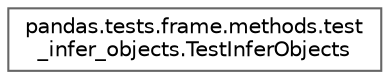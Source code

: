 digraph "Graphical Class Hierarchy"
{
 // LATEX_PDF_SIZE
  bgcolor="transparent";
  edge [fontname=Helvetica,fontsize=10,labelfontname=Helvetica,labelfontsize=10];
  node [fontname=Helvetica,fontsize=10,shape=box,height=0.2,width=0.4];
  rankdir="LR";
  Node0 [id="Node000000",label="pandas.tests.frame.methods.test\l_infer_objects.TestInferObjects",height=0.2,width=0.4,color="grey40", fillcolor="white", style="filled",URL="$d3/d47/classpandas_1_1tests_1_1frame_1_1methods_1_1test__infer__objects_1_1TestInferObjects.html",tooltip=" "];
}
